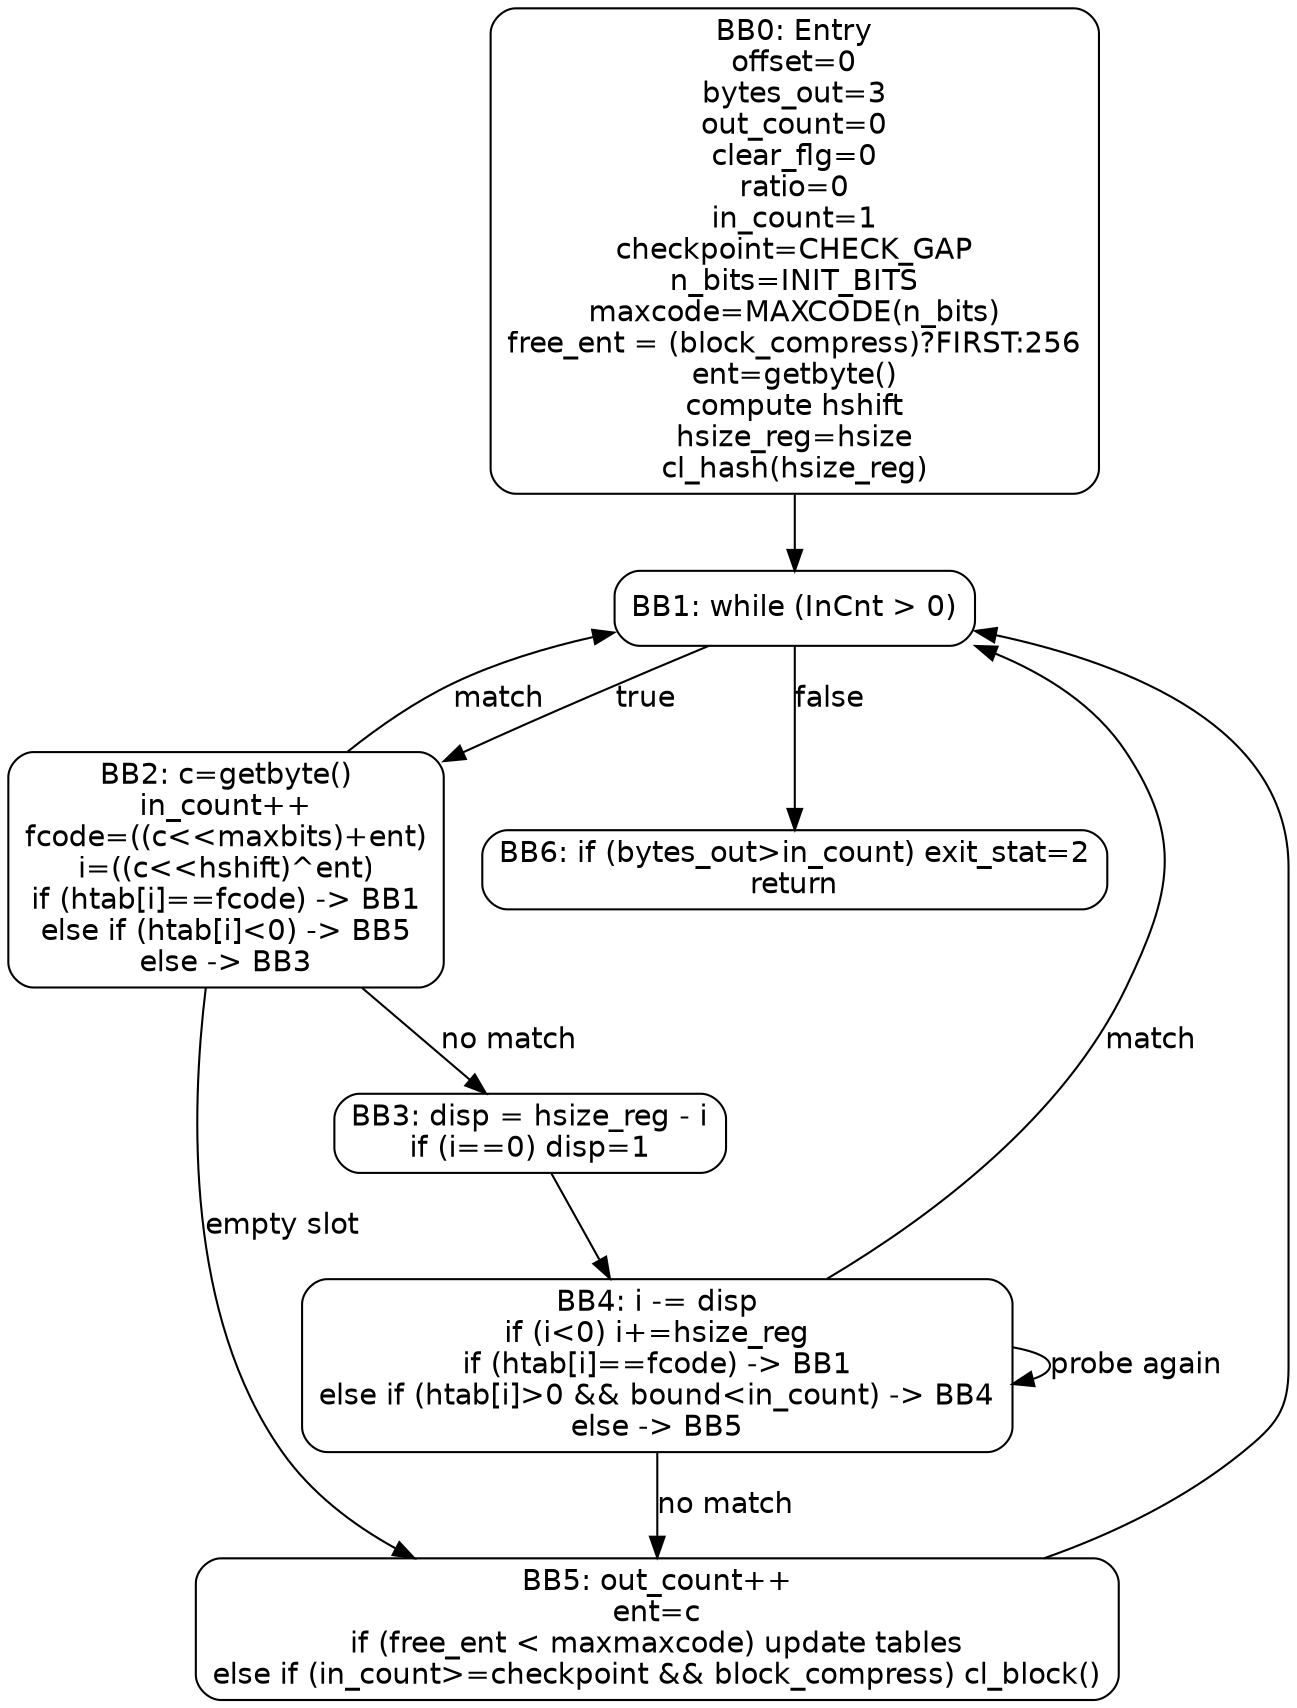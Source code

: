 digraph compress_CFG {
    node [shape=box, style=rounded, fontname="Helvetica"];
    edge [fontname="Helvetica"];

    // Nos (Basic Blocks)
    BB0 [label="BB0: Entry\noffset=0\nbytes_out=3\nout_count=0\nclear_flg=0\nratio=0\nin_count=1\ncheckpoint=CHECK_GAP\nn_bits=INIT_BITS\nmaxcode=MAXCODE(n_bits)\nfree_ent = (block_compress)?FIRST:256\nent=getbyte()\ncompute hshift\nhsize_reg=hsize\ncl_hash(hsize_reg)"];
    BB1 [label="BB1: while (InCnt > 0)"];
    BB2 [label="BB2: c=getbyte()\nin_count++\nfcode=((c<<maxbits)+ent)\ni=((c<<hshift)^ent)\nif (htab[i]==fcode) -> BB1\nelse if (htab[i]<0) -> BB5\nelse -> BB3"];
    BB3 [label="BB3: disp = hsize_reg - i\nif (i==0) disp=1"];
    BB4 [label="BB4: i -= disp\nif (i<0) i+=hsize_reg\nif (htab[i]==fcode) -> BB1\nelse if (htab[i]>0 && bound<in_count) -> BB4\nelse -> BB5"];
    BB5 [label="BB5: out_count++\nent=c\nif (free_ent < maxmaxcode) update tables\nelse if (in_count>=checkpoint && block_compress) cl_block()"];
    BB6 [label="BB6: if (bytes_out>in_count) exit_stat=2\nreturn"];

    // Arestas
    BB0 -> BB1;
    BB1 -> BB2 [label="true"];
    BB1 -> BB6 [label="false"];
    BB2 -> BB1 [label="match"];
    BB2 -> BB5 [label="empty slot"];
    BB2 -> BB3 [label="no match"];
    BB3 -> BB4;
    BB4 -> BB1 [label="match"];
    BB4 -> BB4 [label="probe again"];
    BB4 -> BB5 [label="no match"];
    BB5 -> BB1;
}